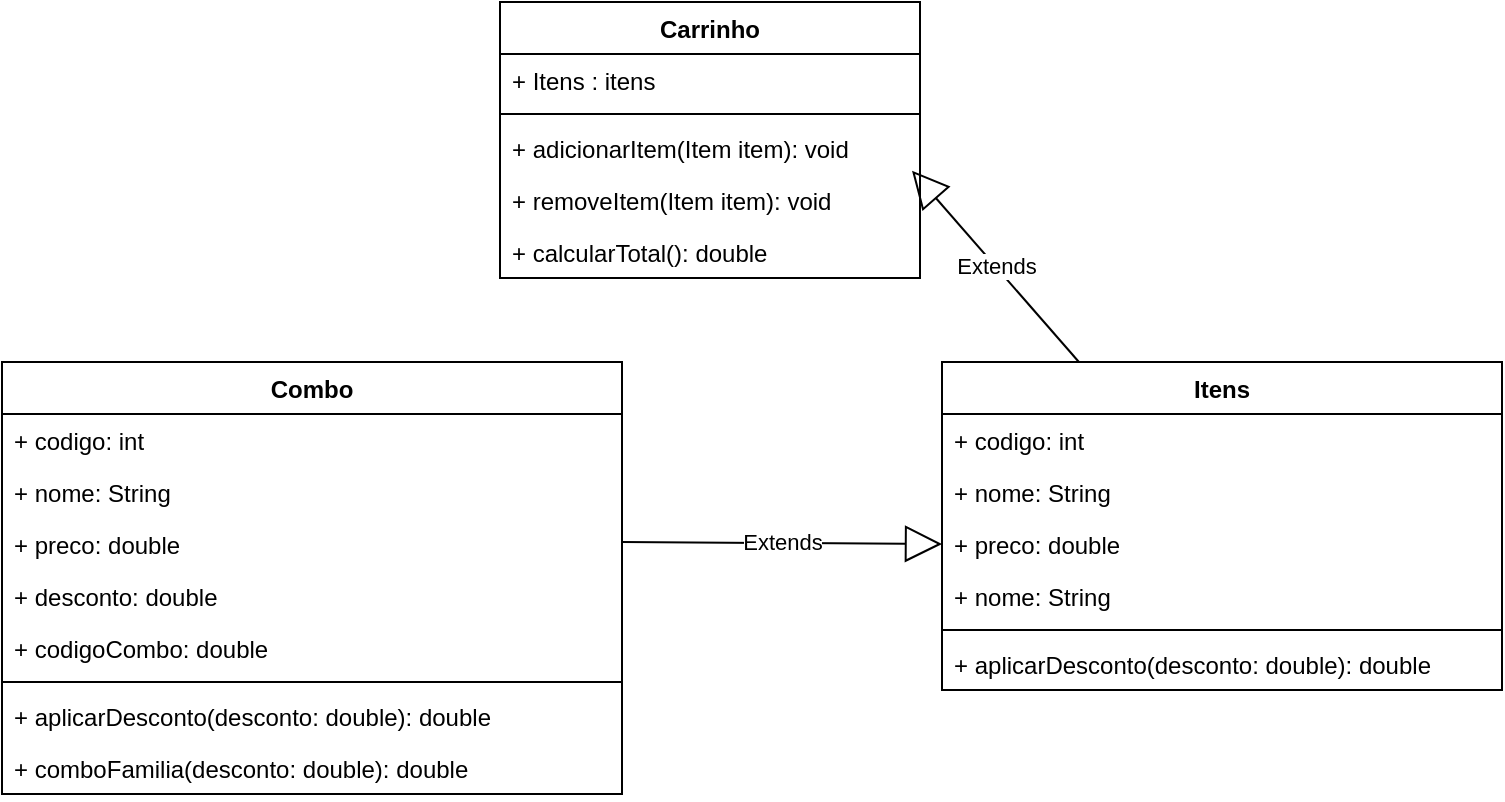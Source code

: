 <mxfile version="21.4.0" type="google">
  <diagram name="Página-1" id="y4UTVifHVpJd1rAtbIfq">
    <mxGraphModel grid="1" page="1" gridSize="10" guides="1" tooltips="1" connect="1" arrows="1" fold="1" pageScale="1" pageWidth="827" pageHeight="1169" math="0" shadow="0">
      <root>
        <mxCell id="0" />
        <mxCell id="1" parent="0" />
        <mxCell id="su1m6Wh9w8jKEIJLYOvg-1" value="Carrinho" style="swimlane;fontStyle=1;align=center;verticalAlign=top;childLayout=stackLayout;horizontal=1;startSize=26;horizontalStack=0;resizeParent=1;resizeParentMax=0;resizeLast=0;collapsible=1;marginBottom=0;whiteSpace=wrap;html=1;" vertex="1" parent="1">
          <mxGeometry x="309" y="30" width="210" height="138" as="geometry" />
        </mxCell>
        <mxCell id="su1m6Wh9w8jKEIJLYOvg-2" value="+ Itens : itens" style="text;strokeColor=none;fillColor=none;align=left;verticalAlign=top;spacingLeft=4;spacingRight=4;overflow=hidden;rotatable=0;points=[[0,0.5],[1,0.5]];portConstraint=eastwest;whiteSpace=wrap;html=1;" vertex="1" parent="su1m6Wh9w8jKEIJLYOvg-1">
          <mxGeometry y="26" width="210" height="26" as="geometry" />
        </mxCell>
        <mxCell id="su1m6Wh9w8jKEIJLYOvg-3" value="" style="line;strokeWidth=1;fillColor=none;align=left;verticalAlign=middle;spacingTop=-1;spacingLeft=3;spacingRight=3;rotatable=0;labelPosition=right;points=[];portConstraint=eastwest;strokeColor=inherit;" vertex="1" parent="su1m6Wh9w8jKEIJLYOvg-1">
          <mxGeometry y="52" width="210" height="8" as="geometry" />
        </mxCell>
        <mxCell id="su1m6Wh9w8jKEIJLYOvg-4" value="+ adicionarItem(Item item): void" style="text;strokeColor=none;fillColor=none;align=left;verticalAlign=top;spacingLeft=4;spacingRight=4;overflow=hidden;rotatable=0;points=[[0,0.5],[1,0.5]];portConstraint=eastwest;whiteSpace=wrap;html=1;" vertex="1" parent="su1m6Wh9w8jKEIJLYOvg-1">
          <mxGeometry y="60" width="210" height="26" as="geometry" />
        </mxCell>
        <mxCell id="su1m6Wh9w8jKEIJLYOvg-7" value="+ removeItem(Item item): void" style="text;strokeColor=none;fillColor=none;align=left;verticalAlign=top;spacingLeft=4;spacingRight=4;overflow=hidden;rotatable=0;points=[[0,0.5],[1,0.5]];portConstraint=eastwest;whiteSpace=wrap;html=1;" vertex="1" parent="su1m6Wh9w8jKEIJLYOvg-1">
          <mxGeometry y="86" width="210" height="26" as="geometry" />
        </mxCell>
        <mxCell id="su1m6Wh9w8jKEIJLYOvg-8" value="+ calcularTotal(): double" style="text;strokeColor=none;fillColor=none;align=left;verticalAlign=top;spacingLeft=4;spacingRight=4;overflow=hidden;rotatable=0;points=[[0,0.5],[1,0.5]];portConstraint=eastwest;whiteSpace=wrap;html=1;" vertex="1" parent="su1m6Wh9w8jKEIJLYOvg-1">
          <mxGeometry y="112" width="210" height="26" as="geometry" />
        </mxCell>
        <mxCell id="su1m6Wh9w8jKEIJLYOvg-11" value="Itens" style="swimlane;fontStyle=1;align=center;verticalAlign=top;childLayout=stackLayout;horizontal=1;startSize=26;horizontalStack=0;resizeParent=1;resizeParentMax=0;resizeLast=0;collapsible=1;marginBottom=0;whiteSpace=wrap;html=1;" vertex="1" parent="1">
          <mxGeometry x="530" y="210" width="280" height="164" as="geometry" />
        </mxCell>
        <mxCell id="su1m6Wh9w8jKEIJLYOvg-15" value="+ codigo: int" style="text;strokeColor=none;fillColor=none;align=left;verticalAlign=top;spacingLeft=4;spacingRight=4;overflow=hidden;rotatable=0;points=[[0,0.5],[1,0.5]];portConstraint=eastwest;whiteSpace=wrap;html=1;" vertex="1" parent="su1m6Wh9w8jKEIJLYOvg-11">
          <mxGeometry y="26" width="280" height="26" as="geometry" />
        </mxCell>
        <mxCell id="su1m6Wh9w8jKEIJLYOvg-12" value="+ nome: String" style="text;strokeColor=none;fillColor=none;align=left;verticalAlign=top;spacingLeft=4;spacingRight=4;overflow=hidden;rotatable=0;points=[[0,0.5],[1,0.5]];portConstraint=eastwest;whiteSpace=wrap;html=1;" vertex="1" parent="su1m6Wh9w8jKEIJLYOvg-11">
          <mxGeometry y="52" width="280" height="26" as="geometry" />
        </mxCell>
        <mxCell id="su1m6Wh9w8jKEIJLYOvg-16" value="+ preco: double" style="text;strokeColor=none;fillColor=none;align=left;verticalAlign=top;spacingLeft=4;spacingRight=4;overflow=hidden;rotatable=0;points=[[0,0.5],[1,0.5]];portConstraint=eastwest;whiteSpace=wrap;html=1;" vertex="1" parent="su1m6Wh9w8jKEIJLYOvg-11">
          <mxGeometry y="78" width="280" height="26" as="geometry" />
        </mxCell>
        <mxCell id="su1m6Wh9w8jKEIJLYOvg-25" value="+ nome: String" style="text;strokeColor=none;fillColor=none;align=left;verticalAlign=top;spacingLeft=4;spacingRight=4;overflow=hidden;rotatable=0;points=[[0,0.5],[1,0.5]];portConstraint=eastwest;whiteSpace=wrap;html=1;" vertex="1" parent="su1m6Wh9w8jKEIJLYOvg-11">
          <mxGeometry y="104" width="280" height="26" as="geometry" />
        </mxCell>
        <mxCell id="su1m6Wh9w8jKEIJLYOvg-13" value="" style="line;strokeWidth=1;fillColor=none;align=left;verticalAlign=middle;spacingTop=-1;spacingLeft=3;spacingRight=3;rotatable=0;labelPosition=right;points=[];portConstraint=eastwest;strokeColor=inherit;" vertex="1" parent="su1m6Wh9w8jKEIJLYOvg-11">
          <mxGeometry y="130" width="280" height="8" as="geometry" />
        </mxCell>
        <mxCell id="su1m6Wh9w8jKEIJLYOvg-27" value="+ aplicarDesconto(desconto: double): double" style="text;strokeColor=none;fillColor=none;align=left;verticalAlign=top;spacingLeft=4;spacingRight=4;overflow=hidden;rotatable=0;points=[[0,0.5],[1,0.5]];portConstraint=eastwest;whiteSpace=wrap;html=1;" vertex="1" parent="su1m6Wh9w8jKEIJLYOvg-11">
          <mxGeometry y="138" width="280" height="26" as="geometry" />
        </mxCell>
        <mxCell id="su1m6Wh9w8jKEIJLYOvg-17" value="Combo" style="swimlane;fontStyle=1;align=center;verticalAlign=top;childLayout=stackLayout;horizontal=1;startSize=26;horizontalStack=0;resizeParent=1;resizeParentMax=0;resizeLast=0;collapsible=1;marginBottom=0;whiteSpace=wrap;html=1;" vertex="1" parent="1">
          <mxGeometry x="60" y="210" width="310" height="216" as="geometry" />
        </mxCell>
        <mxCell id="su1m6Wh9w8jKEIJLYOvg-21" value="+ codigo: int" style="text;strokeColor=none;fillColor=none;align=left;verticalAlign=top;spacingLeft=4;spacingRight=4;overflow=hidden;rotatable=0;points=[[0,0.5],[1,0.5]];portConstraint=eastwest;whiteSpace=wrap;html=1;" vertex="1" parent="su1m6Wh9w8jKEIJLYOvg-17">
          <mxGeometry y="26" width="310" height="26" as="geometry" />
        </mxCell>
        <mxCell id="su1m6Wh9w8jKEIJLYOvg-22" value="+ nome: String" style="text;strokeColor=none;fillColor=none;align=left;verticalAlign=top;spacingLeft=4;spacingRight=4;overflow=hidden;rotatable=0;points=[[0,0.5],[1,0.5]];portConstraint=eastwest;whiteSpace=wrap;html=1;" vertex="1" parent="su1m6Wh9w8jKEIJLYOvg-17">
          <mxGeometry y="52" width="310" height="26" as="geometry" />
        </mxCell>
        <mxCell id="su1m6Wh9w8jKEIJLYOvg-23" value="+ preco: double" style="text;strokeColor=none;fillColor=none;align=left;verticalAlign=top;spacingLeft=4;spacingRight=4;overflow=hidden;rotatable=0;points=[[0,0.5],[1,0.5]];portConstraint=eastwest;whiteSpace=wrap;html=1;" vertex="1" parent="su1m6Wh9w8jKEIJLYOvg-17">
          <mxGeometry y="78" width="310" height="26" as="geometry" />
        </mxCell>
        <mxCell id="su1m6Wh9w8jKEIJLYOvg-18" value="+ desconto: double" style="text;strokeColor=none;fillColor=none;align=left;verticalAlign=top;spacingLeft=4;spacingRight=4;overflow=hidden;rotatable=0;points=[[0,0.5],[1,0.5]];portConstraint=eastwest;whiteSpace=wrap;html=1;" vertex="1" parent="su1m6Wh9w8jKEIJLYOvg-17">
          <mxGeometry y="104" width="310" height="26" as="geometry" />
        </mxCell>
        <mxCell id="su1m6Wh9w8jKEIJLYOvg-38" value="+ codigoCombo: double" style="text;strokeColor=none;fillColor=none;align=left;verticalAlign=top;spacingLeft=4;spacingRight=4;overflow=hidden;rotatable=0;points=[[0,0.5],[1,0.5]];portConstraint=eastwest;whiteSpace=wrap;html=1;" vertex="1" parent="su1m6Wh9w8jKEIJLYOvg-17">
          <mxGeometry y="130" width="310" height="26" as="geometry" />
        </mxCell>
        <mxCell id="su1m6Wh9w8jKEIJLYOvg-19" value="" style="line;strokeWidth=1;fillColor=none;align=left;verticalAlign=middle;spacingTop=-1;spacingLeft=3;spacingRight=3;rotatable=0;labelPosition=right;points=[];portConstraint=eastwest;strokeColor=inherit;" vertex="1" parent="su1m6Wh9w8jKEIJLYOvg-17">
          <mxGeometry y="156" width="310" height="8" as="geometry" />
        </mxCell>
        <mxCell id="su1m6Wh9w8jKEIJLYOvg-20" value="+ aplicarDesconto(desconto: double): double" style="text;strokeColor=none;fillColor=none;align=left;verticalAlign=top;spacingLeft=4;spacingRight=4;overflow=hidden;rotatable=0;points=[[0,0.5],[1,0.5]];portConstraint=eastwest;whiteSpace=wrap;html=1;" vertex="1" parent="su1m6Wh9w8jKEIJLYOvg-17">
          <mxGeometry y="164" width="310" height="26" as="geometry" />
        </mxCell>
        <mxCell id="su1m6Wh9w8jKEIJLYOvg-30" value="+ comboFamilia(desconto: double): double" style="text;strokeColor=none;fillColor=none;align=left;verticalAlign=top;spacingLeft=4;spacingRight=4;overflow=hidden;rotatable=0;points=[[0,0.5],[1,0.5]];portConstraint=eastwest;whiteSpace=wrap;html=1;" vertex="1" parent="su1m6Wh9w8jKEIJLYOvg-17">
          <mxGeometry y="190" width="310" height="26" as="geometry" />
        </mxCell>
        <mxCell id="su1m6Wh9w8jKEIJLYOvg-26" value="Extends" style="endArrow=block;endSize=16;endFill=0;html=1;rounded=0;entryX=0.981;entryY=-0.064;entryDx=0;entryDy=0;entryPerimeter=0;" edge="1" parent="1" source="su1m6Wh9w8jKEIJLYOvg-11" target="su1m6Wh9w8jKEIJLYOvg-7">
          <mxGeometry width="160" relative="1" as="geometry">
            <mxPoint x="330" y="200" as="sourcePoint" />
            <mxPoint x="490" y="200" as="targetPoint" />
          </mxGeometry>
        </mxCell>
        <mxCell id="su1m6Wh9w8jKEIJLYOvg-37" value="Extends" style="endArrow=block;endSize=16;endFill=0;html=1;rounded=0;entryX=0;entryY=0.5;entryDx=0;entryDy=0;" edge="1" parent="1" target="su1m6Wh9w8jKEIJLYOvg-16">
          <mxGeometry width="160" relative="1" as="geometry">
            <mxPoint x="370" y="300" as="sourcePoint" />
            <mxPoint x="490" y="300" as="targetPoint" />
          </mxGeometry>
        </mxCell>
      </root>
    </mxGraphModel>
  </diagram>
</mxfile>
